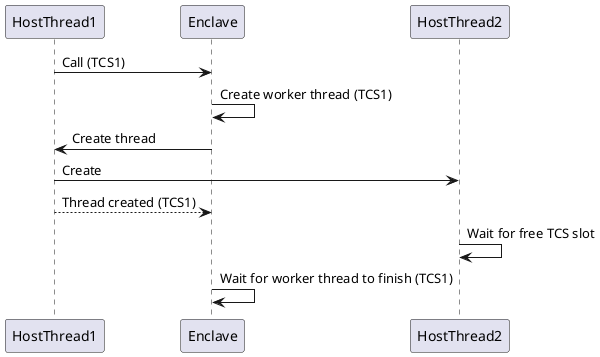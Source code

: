 @startuml
HostThread1 -> Enclave: Call (TCS1)
Enclave -> Enclave: Create worker thread (TCS1)
Enclave -> HostThread1: Create thread
HostThread1 -> HostThread2: Create
HostThread1 --> Enclave: Thread created (TCS1)
HostThread2 -> HostThread2: Wait for free TCS slot

Enclave -> Enclave: Wait for worker thread to finish (TCS1)
@enduml